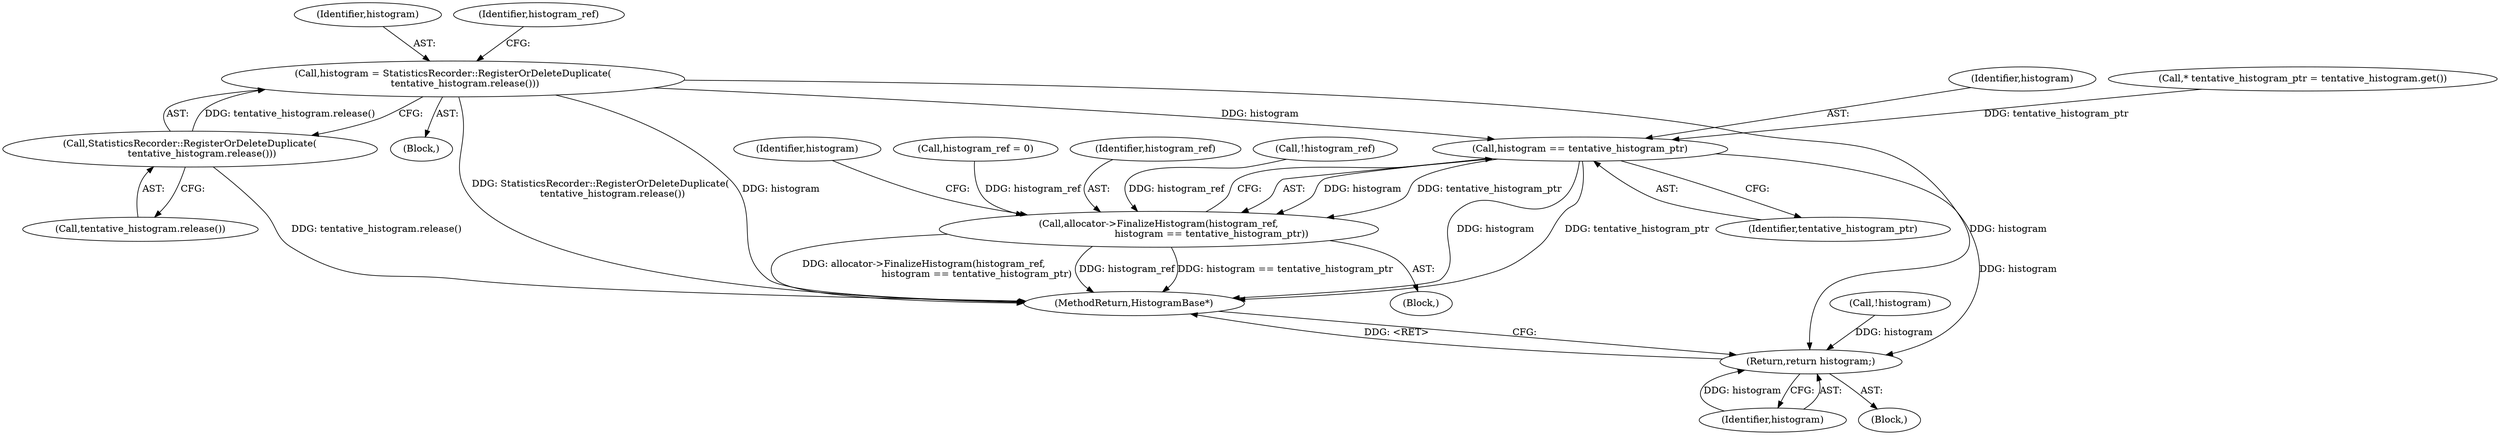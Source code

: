 digraph "0_Chrome_03c2e97746a2c471ae136b0c669f8d0c033fe168_0@pointer" {
"1000160" [label="(Call,histogram = StatisticsRecorder::RegisterOrDeleteDuplicate(\n        tentative_histogram.release()))"];
"1000162" [label="(Call,StatisticsRecorder::RegisterOrDeleteDuplicate(\n        tentative_histogram.release()))"];
"1000169" [label="(Call,histogram == tentative_histogram_ptr)"];
"1000167" [label="(Call,allocator->FinalizeHistogram(histogram_ref,\n                                   histogram == tentative_histogram_ptr))"];
"1000185" [label="(Return,return histogram;)"];
"1000185" [label="(Return,return histogram;)"];
"1000160" [label="(Call,histogram = StatisticsRecorder::RegisterOrDeleteDuplicate(\n        tentative_histogram.release()))"];
"1000166" [label="(Block,)"];
"1000157" [label="(Call,* tentative_histogram_ptr = tentative_histogram.get())"];
"1000163" [label="(Call,tentative_histogram.release())"];
"1000116" [label="(Call,histogram_ref = 0)"];
"1000187" [label="(MethodReturn,HistogramBase*)"];
"1000161" [label="(Identifier,histogram)"];
"1000162" [label="(Call,StatisticsRecorder::RegisterOrDeleteDuplicate(\n        tentative_histogram.release()))"];
"1000169" [label="(Call,histogram == tentative_histogram_ptr)"];
"1000170" [label="(Identifier,histogram)"];
"1000165" [label="(Identifier,histogram_ref)"];
"1000168" [label="(Identifier,histogram_ref)"];
"1000143" [label="(Call,!histogram_ref)"];
"1000167" [label="(Call,allocator->FinalizeHistogram(histogram_ref,\n                                   histogram == tentative_histogram_ptr))"];
"1000174" [label="(Identifier,histogram)"];
"1000112" [label="(Call,!histogram)"];
"1000186" [label="(Identifier,histogram)"];
"1000114" [label="(Block,)"];
"1000105" [label="(Block,)"];
"1000171" [label="(Identifier,tentative_histogram_ptr)"];
"1000160" -> "1000114"  [label="AST: "];
"1000160" -> "1000162"  [label="CFG: "];
"1000161" -> "1000160"  [label="AST: "];
"1000162" -> "1000160"  [label="AST: "];
"1000165" -> "1000160"  [label="CFG: "];
"1000160" -> "1000187"  [label="DDG: StatisticsRecorder::RegisterOrDeleteDuplicate(\n        tentative_histogram.release())"];
"1000160" -> "1000187"  [label="DDG: histogram"];
"1000162" -> "1000160"  [label="DDG: tentative_histogram.release()"];
"1000160" -> "1000169"  [label="DDG: histogram"];
"1000160" -> "1000185"  [label="DDG: histogram"];
"1000162" -> "1000163"  [label="CFG: "];
"1000163" -> "1000162"  [label="AST: "];
"1000162" -> "1000187"  [label="DDG: tentative_histogram.release()"];
"1000169" -> "1000167"  [label="AST: "];
"1000169" -> "1000171"  [label="CFG: "];
"1000170" -> "1000169"  [label="AST: "];
"1000171" -> "1000169"  [label="AST: "];
"1000167" -> "1000169"  [label="CFG: "];
"1000169" -> "1000187"  [label="DDG: tentative_histogram_ptr"];
"1000169" -> "1000187"  [label="DDG: histogram"];
"1000169" -> "1000167"  [label="DDG: histogram"];
"1000169" -> "1000167"  [label="DDG: tentative_histogram_ptr"];
"1000157" -> "1000169"  [label="DDG: tentative_histogram_ptr"];
"1000169" -> "1000185"  [label="DDG: histogram"];
"1000167" -> "1000166"  [label="AST: "];
"1000168" -> "1000167"  [label="AST: "];
"1000174" -> "1000167"  [label="CFG: "];
"1000167" -> "1000187"  [label="DDG: histogram_ref"];
"1000167" -> "1000187"  [label="DDG: histogram == tentative_histogram_ptr"];
"1000167" -> "1000187"  [label="DDG: allocator->FinalizeHistogram(histogram_ref,\n                                   histogram == tentative_histogram_ptr)"];
"1000116" -> "1000167"  [label="DDG: histogram_ref"];
"1000143" -> "1000167"  [label="DDG: histogram_ref"];
"1000185" -> "1000105"  [label="AST: "];
"1000185" -> "1000186"  [label="CFG: "];
"1000186" -> "1000185"  [label="AST: "];
"1000187" -> "1000185"  [label="CFG: "];
"1000185" -> "1000187"  [label="DDG: <RET>"];
"1000186" -> "1000185"  [label="DDG: histogram"];
"1000112" -> "1000185"  [label="DDG: histogram"];
}
